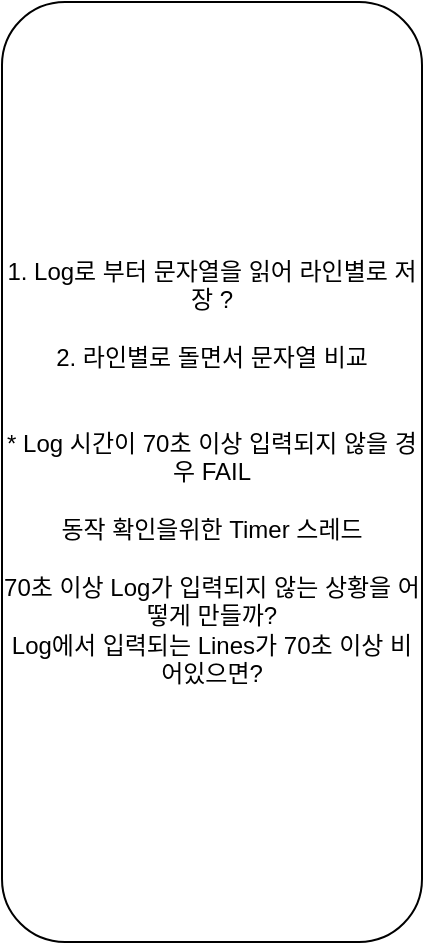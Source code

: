 <mxfile>
    <diagram id="C5RBs43oDa-KdzZeNtuy" name="Page-1">
        <mxGraphModel dx="924" dy="676" grid="1" gridSize="10" guides="1" tooltips="1" connect="1" arrows="1" fold="1" page="1" pageScale="1" pageWidth="827" pageHeight="1169" math="0" shadow="0">
            <root>
                <mxCell id="WIyWlLk6GJQsqaUBKTNV-0"/>
                <mxCell id="WIyWlLk6GJQsqaUBKTNV-1" parent="WIyWlLk6GJQsqaUBKTNV-0"/>
                <mxCell id="0" value="1. Log로 부터 문자열을 읽어 라인별로 저장 ?&lt;br&gt;&lt;br&gt;2. 라인별로 돌면서 문자열 비교&lt;br&gt;&lt;br&gt;&lt;br&gt;* Log 시간이 70초 이상 입력되지 않을 경우 FAIL&lt;br&gt;&lt;br&gt;동작 확인을위한 Timer 스레드&lt;br&gt;&lt;br&gt;70초 이상 Log가 입력되지 않는 상황을 어떻게 만들까?&lt;br&gt;Log에서 입력되는 Lines가 70초 이상 비어있으면?" style="rounded=1;whiteSpace=wrap;html=1;fontSize=12;glass=0;strokeWidth=1;shadow=0;" parent="WIyWlLk6GJQsqaUBKTNV-1" vertex="1">
                    <mxGeometry x="550" y="140" width="210" height="470" as="geometry"/>
                </mxCell>
            </root>
        </mxGraphModel>
    </diagram>
</mxfile>
